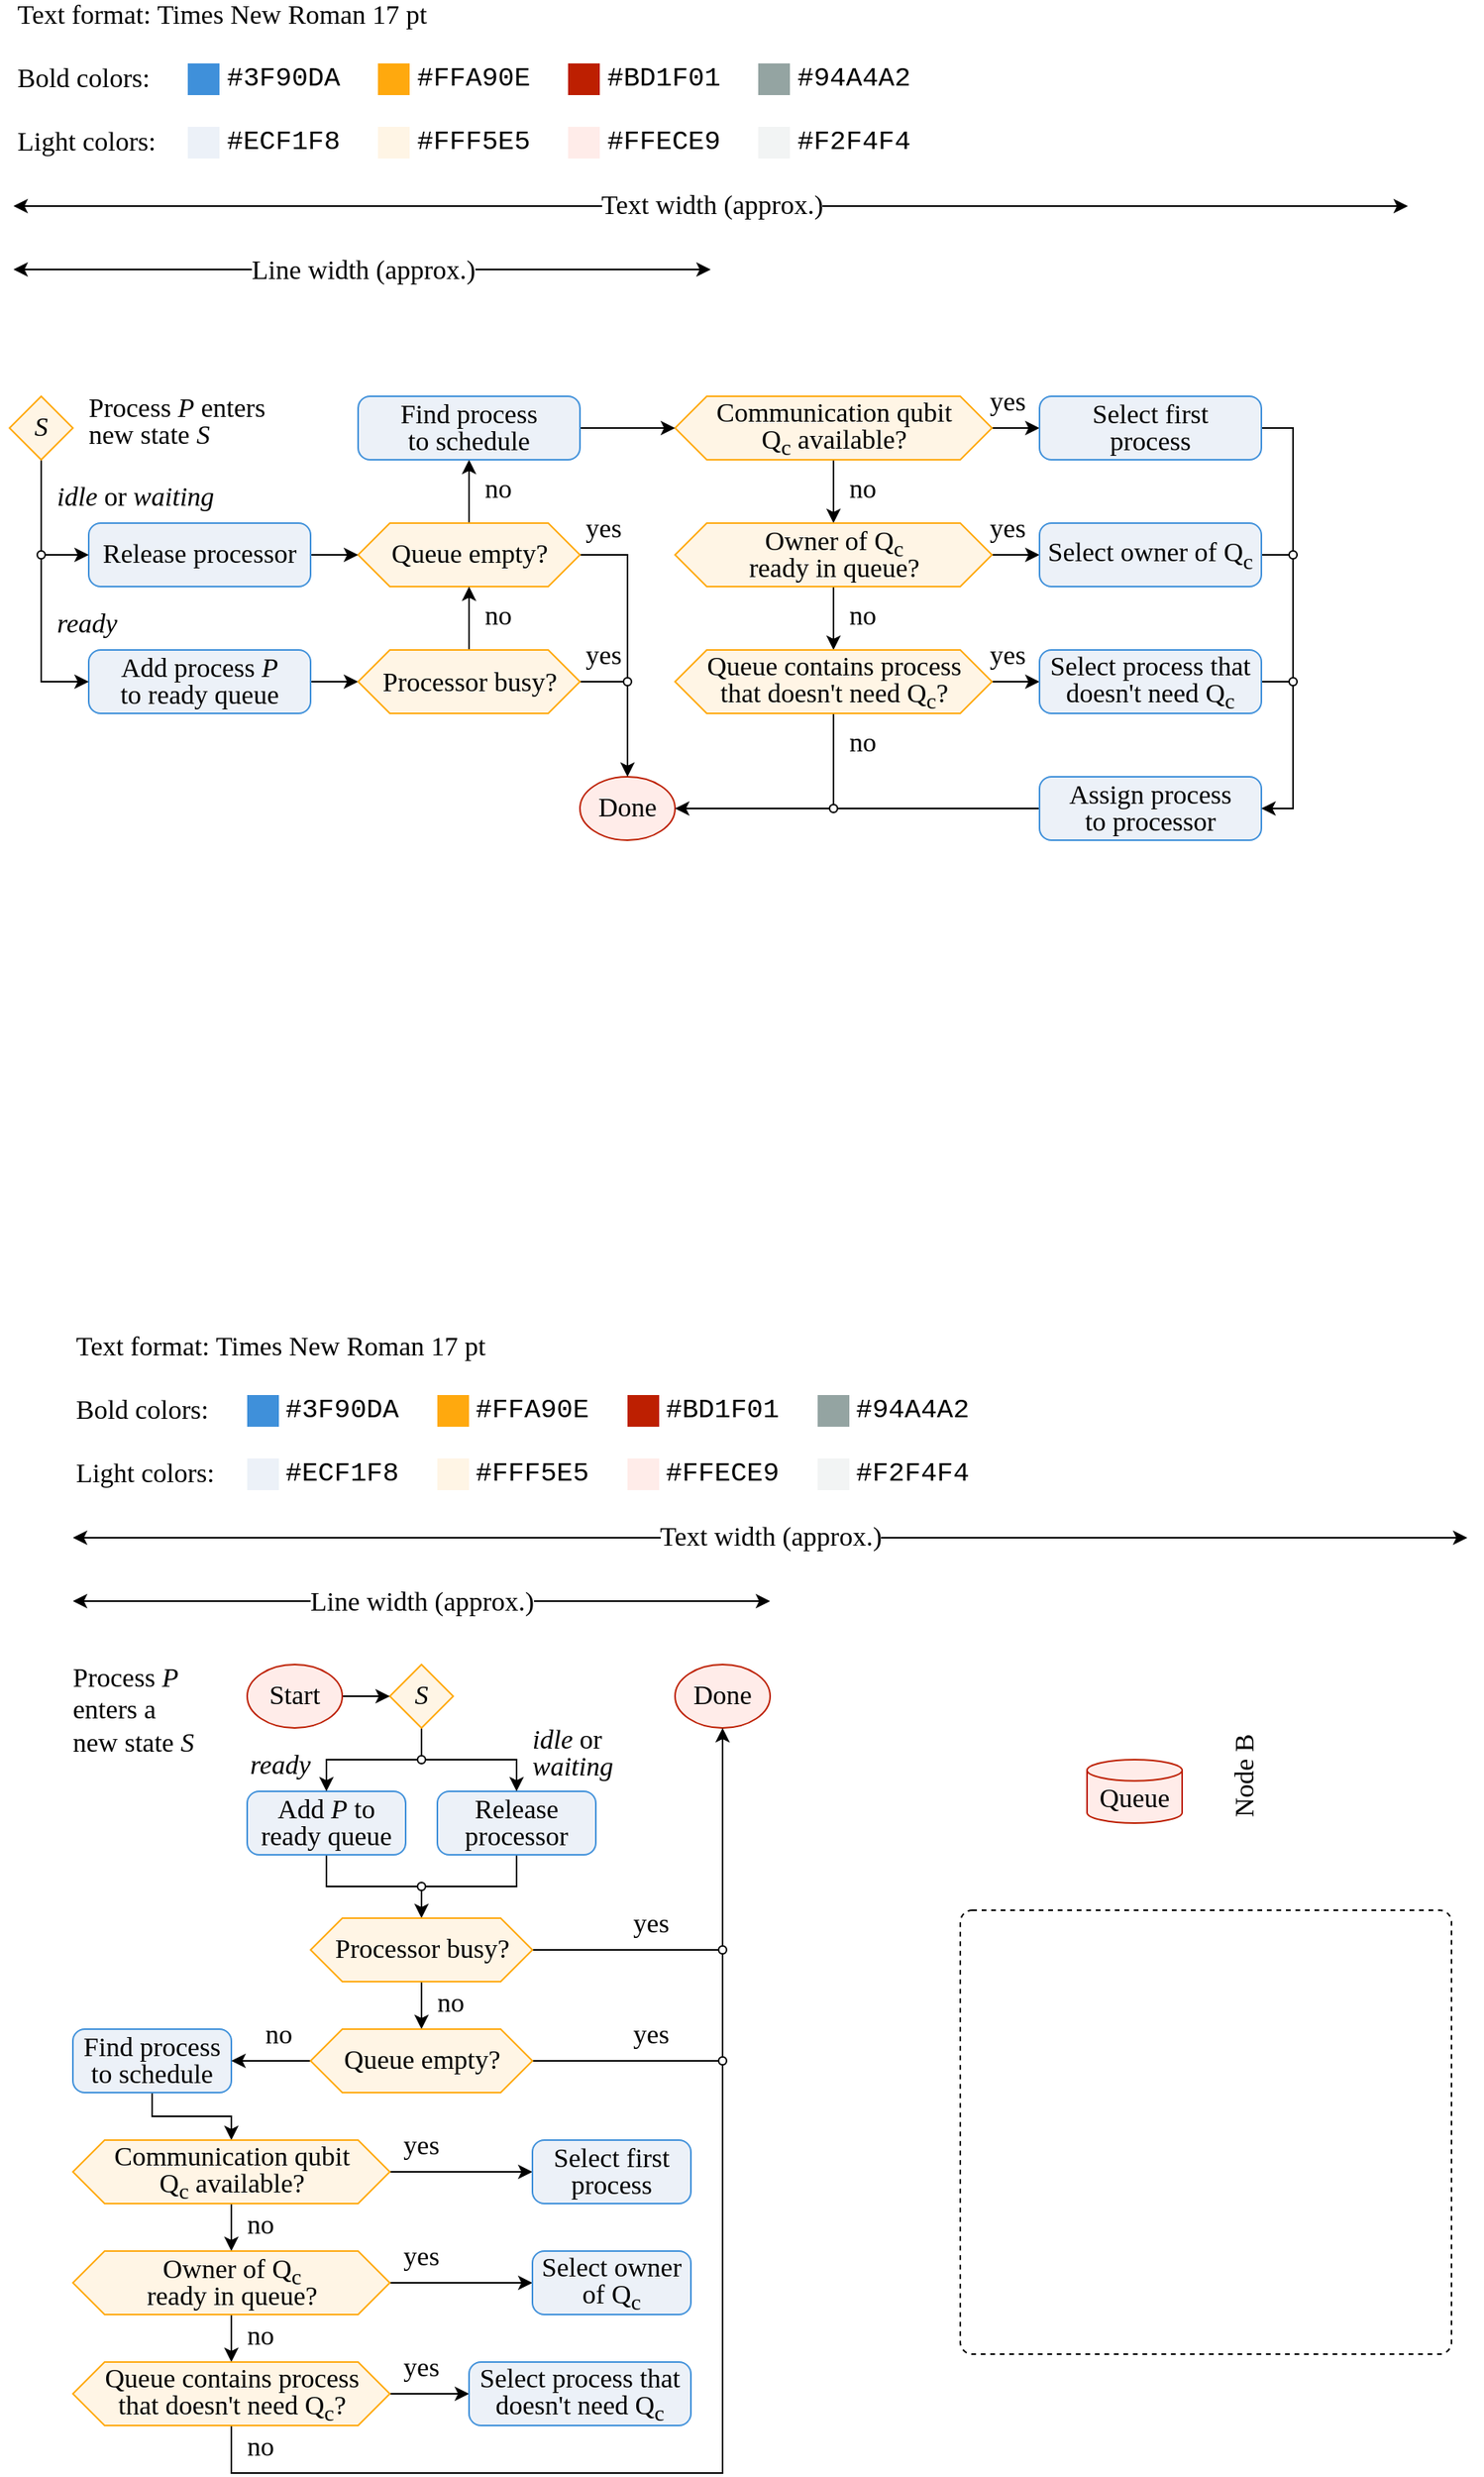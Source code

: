 <mxfile version="20.7.4" type="device"><diagram id="D1HtAhjjhCdzmTIrUNiw" name="Page-1"><mxGraphModel dx="1434" dy="1725" grid="1" gridSize="10" guides="1" tooltips="1" connect="1" arrows="1" fold="1" page="1" pageScale="1" pageWidth="1100" pageHeight="850" math="0" shadow="0"><root><mxCell id="0"/><mxCell id="1" parent="0"/><mxCell id="HOQ9eJgj0v2eyHVtLmr2-1" value="" style="endArrow=classic;startArrow=classic;html=1;" parent="1" edge="1"><mxGeometry width="50" height="50" relative="1" as="geometry"><mxPoint x="120" y="160" as="sourcePoint"/><mxPoint x="1000" y="160" as="targetPoint"/></mxGeometry></mxCell><mxCell id="HOQ9eJgj0v2eyHVtLmr2-7" value="Text width (approx.)" style="edgeLabel;html=1;align=center;verticalAlign=middle;resizable=0;points=[];fontSize=17;fontFamily=Times New Roman;" parent="HOQ9eJgj0v2eyHVtLmr2-1" vertex="1" connectable="0"><mxGeometry x="0.509" relative="1" as="geometry"><mxPoint x="-224.17" as="offset"/></mxGeometry></mxCell><mxCell id="HOQ9eJgj0v2eyHVtLmr2-2" value="" style="endArrow=classic;startArrow=classic;html=1;" parent="1" edge="1"><mxGeometry width="50" height="50" relative="1" as="geometry"><mxPoint x="120" y="200" as="sourcePoint"/><mxPoint x="560" y="200.0" as="targetPoint"/></mxGeometry></mxCell><mxCell id="HOQ9eJgj0v2eyHVtLmr2-6" value="Line width (approx.)" style="edgeLabel;html=1;align=center;verticalAlign=middle;resizable=0;points=[];fontSize=17;fontFamily=Times New Roman;spacingLeft=0;" parent="HOQ9eJgj0v2eyHVtLmr2-2" vertex="1" connectable="0"><mxGeometry x="0.038" y="-1" relative="1" as="geometry"><mxPoint x="-8.33" as="offset"/></mxGeometry></mxCell><mxCell id="HOQ9eJgj0v2eyHVtLmr2-10" value="Text format: Times New Roman 17 pt" style="text;html=1;strokeColor=none;fillColor=none;align=left;verticalAlign=middle;whiteSpace=wrap;rounded=0;fontFamily=Times New Roman;fontSize=17;" parent="1" vertex="1"><mxGeometry x="120" y="30" width="280" height="20" as="geometry"/></mxCell><mxCell id="HOQ9eJgj0v2eyHVtLmr2-24" value="Bold colors:" style="text;html=1;strokeColor=none;fillColor=none;align=left;verticalAlign=middle;whiteSpace=wrap;rounded=0;fontFamily=Times New Roman;fontSize=17;" parent="1" vertex="1"><mxGeometry x="120" y="70" width="100" height="20" as="geometry"/></mxCell><mxCell id="HOQ9eJgj0v2eyHVtLmr2-25" value="" style="rounded=0;whiteSpace=wrap;html=1;fontFamily=Times New Roman;fontSize=17;align=center;strokeColor=none;fillColor=#3f90da;" parent="1" vertex="1"><mxGeometry x="230" y="70" width="20" height="20" as="geometry"/></mxCell><mxCell id="HOQ9eJgj0v2eyHVtLmr2-26" value="" style="rounded=0;whiteSpace=wrap;html=1;fontFamily=Times New Roman;fontSize=17;align=center;strokeColor=none;fillColor=#ffa90e;" parent="1" vertex="1"><mxGeometry x="350" y="70" width="20" height="20" as="geometry"/></mxCell><mxCell id="HOQ9eJgj0v2eyHVtLmr2-27" value="" style="rounded=0;whiteSpace=wrap;html=1;fontFamily=Times New Roman;fontSize=17;align=center;strokeColor=none;fillColor=#bd1f01;" parent="1" vertex="1"><mxGeometry x="470" y="70" width="20" height="20" as="geometry"/></mxCell><mxCell id="HOQ9eJgj0v2eyHVtLmr2-28" value="" style="rounded=0;whiteSpace=wrap;html=1;fontFamily=Times New Roman;fontSize=17;align=center;strokeColor=none;fillColor=#94a4a2;" parent="1" vertex="1"><mxGeometry x="590" y="70" width="20" height="20" as="geometry"/></mxCell><mxCell id="HOQ9eJgj0v2eyHVtLmr2-29" value="&lt;span style=&quot;text-align: left&quot;&gt;#94A4A2&lt;/span&gt;" style="text;html=1;strokeColor=none;fillColor=none;align=center;verticalAlign=middle;whiteSpace=wrap;rounded=0;fontFamily=Courier New;fontSize=17;" parent="1" vertex="1"><mxGeometry x="610" y="70" width="80" height="20" as="geometry"/></mxCell><mxCell id="HOQ9eJgj0v2eyHVtLmr2-30" value="&lt;span style=&quot;text-align: left&quot;&gt;#BD1F01&lt;/span&gt;" style="text;html=1;strokeColor=none;fillColor=none;align=center;verticalAlign=middle;whiteSpace=wrap;rounded=0;fontFamily=Courier New;fontSize=17;" parent="1" vertex="1"><mxGeometry x="490" y="70" width="80" height="20" as="geometry"/></mxCell><mxCell id="HOQ9eJgj0v2eyHVtLmr2-31" value="&lt;span style=&quot;text-align: left&quot;&gt;#FFA90E&lt;/span&gt;" style="text;html=1;strokeColor=none;fillColor=none;align=center;verticalAlign=middle;whiteSpace=wrap;rounded=0;fontFamily=Courier New;fontSize=17;" parent="1" vertex="1"><mxGeometry x="370" y="70" width="80" height="20" as="geometry"/></mxCell><mxCell id="HOQ9eJgj0v2eyHVtLmr2-32" value="&lt;span style=&quot;text-align: left&quot;&gt;#3F90DA&lt;/span&gt;" style="text;html=1;strokeColor=none;fillColor=none;align=center;verticalAlign=middle;whiteSpace=wrap;rounded=0;fontFamily=Courier New;fontSize=17;" parent="1" vertex="1"><mxGeometry x="250" y="70" width="80" height="20" as="geometry"/></mxCell><mxCell id="HOQ9eJgj0v2eyHVtLmr2-33" value="Light colors:" style="text;html=1;strokeColor=none;fillColor=none;align=left;verticalAlign=middle;whiteSpace=wrap;rounded=0;fontFamily=Times New Roman;fontSize=17;" parent="1" vertex="1"><mxGeometry x="120" y="110" width="100" height="20" as="geometry"/></mxCell><mxCell id="HOQ9eJgj0v2eyHVtLmr2-34" value="" style="rounded=0;whiteSpace=wrap;html=1;fontFamily=Times New Roman;fontSize=17;align=center;strokeColor=none;fillColor=#ecf1f8;" parent="1" vertex="1"><mxGeometry x="230" y="110" width="20" height="20" as="geometry"/></mxCell><mxCell id="HOQ9eJgj0v2eyHVtLmr2-35" value="" style="rounded=0;whiteSpace=wrap;html=1;fontFamily=Times New Roman;fontSize=17;align=center;strokeColor=none;fillColor=#fff5e5;" parent="1" vertex="1"><mxGeometry x="350" y="110" width="20" height="20" as="geometry"/></mxCell><mxCell id="HOQ9eJgj0v2eyHVtLmr2-36" value="" style="rounded=0;whiteSpace=wrap;html=1;fontFamily=Times New Roman;fontSize=17;align=center;strokeColor=none;fillColor=#ffece9;" parent="1" vertex="1"><mxGeometry x="470" y="110" width="20" height="20" as="geometry"/></mxCell><mxCell id="HOQ9eJgj0v2eyHVtLmr2-37" value="" style="rounded=0;whiteSpace=wrap;html=1;fontFamily=Times New Roman;fontSize=17;align=center;strokeColor=none;fillColor=#f2f4f4;" parent="1" vertex="1"><mxGeometry x="590" y="110" width="20" height="20" as="geometry"/></mxCell><mxCell id="HOQ9eJgj0v2eyHVtLmr2-38" value="&lt;span style=&quot;text-align: left&quot;&gt;#&lt;/span&gt;F2F4F4" style="text;html=1;strokeColor=none;fillColor=none;align=center;verticalAlign=middle;whiteSpace=wrap;rounded=0;fontFamily=Courier New;fontSize=17;" parent="1" vertex="1"><mxGeometry x="610" y="110" width="80" height="20" as="geometry"/></mxCell><mxCell id="HOQ9eJgj0v2eyHVtLmr2-39" value="&lt;span style=&quot;text-align: left&quot;&gt;#&lt;/span&gt;FFECE9" style="text;html=1;strokeColor=none;fillColor=none;align=center;verticalAlign=middle;whiteSpace=wrap;rounded=0;fontFamily=Courier New;fontSize=17;" parent="1" vertex="1"><mxGeometry x="490" y="110" width="80" height="20" as="geometry"/></mxCell><mxCell id="HOQ9eJgj0v2eyHVtLmr2-40" value="&lt;span style=&quot;text-align: left&quot;&gt;#&lt;/span&gt;FFF5E5" style="text;html=1;strokeColor=none;fillColor=none;align=center;verticalAlign=middle;whiteSpace=wrap;rounded=0;fontFamily=Courier New;fontSize=17;" parent="1" vertex="1"><mxGeometry x="370" y="110" width="80" height="20" as="geometry"/></mxCell><mxCell id="HOQ9eJgj0v2eyHVtLmr2-41" value="&lt;span style=&quot;text-align: left&quot;&gt;#&lt;/span&gt;ECF1F8" style="text;html=1;strokeColor=none;fillColor=none;align=center;verticalAlign=middle;whiteSpace=wrap;rounded=0;fontFamily=Courier New;fontSize=17;" parent="1" vertex="1"><mxGeometry x="250" y="110" width="80" height="20" as="geometry"/></mxCell><mxCell id="n0w70IWuDG2wWnpJhkoU-1" value="" style="rounded=1;whiteSpace=wrap;html=1;comic=0;fillColor=none;fontFamily=Times New Roman;fontSize=15;fontColor=#FFA90E;align=center;absoluteArcSize=1;arcSize=15;dashed=1;" parent="1" vertex="1"><mxGeometry x="680" y="395" width="310" height="280" as="geometry"/></mxCell><mxCell id="n0w70IWuDG2wWnpJhkoU-16" value="Node B" style="text;html=1;strokeColor=none;fillColor=none;align=center;verticalAlign=middle;whiteSpace=wrap;rounded=0;fontFamily=Times New Roman;fontSize=17;horizontal=0;" parent="1" vertex="1"><mxGeometry x="850" y="280" width="20" height="60" as="geometry"/></mxCell><mxCell id="bydupu8FRIyvAqHNrP04-1" value="Process &lt;i&gt;P&lt;/i&gt; enters a new state &lt;i&gt;S&lt;/i&gt;" style="text;html=1;strokeColor=none;fillColor=none;align=left;verticalAlign=bottom;whiteSpace=wrap;rounded=0;fontFamily=Times New Roman;fontSize=17;spacing=0;" parent="1" vertex="1"><mxGeometry x="120" y="240" width="80" height="60" as="geometry"/></mxCell><mxCell id="R2GVyhTNoqVmP0ZCJ8Bk-98" style="edgeStyle=orthogonalEdgeStyle;rounded=0;orthogonalLoop=1;jettySize=auto;html=1;exitX=0.5;exitY=1;exitDx=0;exitDy=0;exitPerimeter=0;entryX=0.5;entryY=0;entryDx=0;entryDy=0;fontFamily=Times New Roman;fontSize=17;fontColor=default;endArrow=none;endFill=0;" parent="1" source="R2GVyhTNoqVmP0ZCJ8Bk-1" target="R2GVyhTNoqVmP0ZCJ8Bk-94" edge="1"><mxGeometry relative="1" as="geometry"/></mxCell><mxCell id="R2GVyhTNoqVmP0ZCJ8Bk-1" value="S" style="strokeWidth=1;html=1;shape=mxgraph.flowchart.decision;whiteSpace=wrap;fontFamily=Times New Roman;fontSize=17;fontStyle=2;spacing=0;strokeColor=#FFA90E;fillColor=#FFF5E5;" parent="1" vertex="1"><mxGeometry x="320" y="240" width="40" height="40" as="geometry"/></mxCell><mxCell id="R2GVyhTNoqVmP0ZCJ8Bk-64" style="edgeStyle=orthogonalEdgeStyle;rounded=0;orthogonalLoop=1;jettySize=auto;html=1;exitX=1;exitY=0.5;exitDx=0;exitDy=0;entryX=0;entryY=0.5;entryDx=0;entryDy=0;entryPerimeter=0;fontFamily=Times New Roman;fontSize=17;fontColor=default;" parent="1" source="R2GVyhTNoqVmP0ZCJ8Bk-8" target="R2GVyhTNoqVmP0ZCJ8Bk-1" edge="1"><mxGeometry relative="1" as="geometry"/></mxCell><mxCell id="R2GVyhTNoqVmP0ZCJ8Bk-8" value="Start" style="ellipse;whiteSpace=wrap;html=1;strokeWidth=1;spacing=0;fontFamily=Times New Roman;fontSize=17;strokeColor=#BD1F01;fillColor=#FFECE9;" parent="1" vertex="1"><mxGeometry x="230" y="240" width="60" height="40" as="geometry"/></mxCell><mxCell id="R2GVyhTNoqVmP0ZCJ8Bk-91" style="edgeStyle=orthogonalEdgeStyle;rounded=0;orthogonalLoop=1;jettySize=auto;html=1;exitX=0.5;exitY=1;exitDx=0;exitDy=0;entryX=0;entryY=0.5;entryDx=0;entryDy=0;fontFamily=Times New Roman;fontSize=17;fontColor=default;endArrow=none;endFill=0;" parent="1" source="R2GVyhTNoqVmP0ZCJ8Bk-11" target="R2GVyhTNoqVmP0ZCJ8Bk-89" edge="1"><mxGeometry relative="1" as="geometry"/></mxCell><mxCell id="R2GVyhTNoqVmP0ZCJ8Bk-11" value="&lt;p style=&quot;line-height: 100%;&quot;&gt;Add &lt;i&gt;P&lt;/i&gt; to&lt;br&gt;ready queue&lt;/p&gt;" style="rounded=1;whiteSpace=wrap;comic=0;fillColor=#ECF1F8;fontFamily=Times New Roman;fontSize=17;fontColor=default;align=center;absoluteArcSize=1;arcSize=15;spacing=0;horizontal=1;html=1;verticalAlign=middle;spacingBottom=2;strokeColor=#3F90DA;" parent="1" vertex="1"><mxGeometry x="230" y="320" width="100" height="40" as="geometry"/></mxCell><mxCell id="R2GVyhTNoqVmP0ZCJ8Bk-57" value="ready" style="text;html=1;strokeColor=none;fillColor=none;align=right;verticalAlign=middle;whiteSpace=wrap;rounded=0;fontFamily=Times New Roman;fontSize=17;spacing=0;fontStyle=2;spacingBottom=2;" parent="1" vertex="1"><mxGeometry x="220" y="295" width="50" height="20" as="geometry"/></mxCell><mxCell id="R2GVyhTNoqVmP0ZCJ8Bk-92" style="edgeStyle=orthogonalEdgeStyle;rounded=0;orthogonalLoop=1;jettySize=auto;html=1;exitX=0.5;exitY=1;exitDx=0;exitDy=0;entryX=1;entryY=0.5;entryDx=0;entryDy=0;fontFamily=Times New Roman;fontSize=17;fontColor=default;endArrow=none;endFill=0;" parent="1" source="R2GVyhTNoqVmP0ZCJ8Bk-60" target="R2GVyhTNoqVmP0ZCJ8Bk-89" edge="1"><mxGeometry relative="1" as="geometry"/></mxCell><mxCell id="R2GVyhTNoqVmP0ZCJ8Bk-60" value="&lt;p style=&quot;line-height: 100%;&quot;&gt;Release processor&lt;/p&gt;" style="rounded=1;whiteSpace=wrap;comic=0;fillColor=#ECF1F8;fontFamily=Times New Roman;fontSize=17;fontColor=default;align=center;absoluteArcSize=1;arcSize=15;spacing=0;horizontal=1;html=1;verticalAlign=middle;spacingBottom=2;strokeColor=#3F90DA;" parent="1" vertex="1"><mxGeometry x="350" y="320" width="100" height="40" as="geometry"/></mxCell><mxCell id="R2GVyhTNoqVmP0ZCJ8Bk-66" value="Queue" style="strokeWidth=1;html=1;shape=mxgraph.flowchart.database;whiteSpace=wrap;strokeColor=#BD1F01;fontFamily=Times New Roman;fontSize=17;fontColor=default;fillColor=#FFECE9;spacing=0;spacingTop=10;" parent="1" vertex="1"><mxGeometry x="760" y="300" width="60" height="40" as="geometry"/></mxCell><mxCell id="R2GVyhTNoqVmP0ZCJ8Bk-69" value="&lt;p style=&quot;line-height: 100%;&quot;&gt;idle&lt;span style=&quot;font-style: normal;&quot;&gt; or &lt;/span&gt;waiting&lt;/p&gt;" style="text;html=1;strokeColor=none;fillColor=none;align=left;verticalAlign=middle;whiteSpace=wrap;rounded=0;fontFamily=Times New Roman;fontSize=17;spacing=0;fontStyle=2;spacingBottom=2;" parent="1" vertex="1"><mxGeometry x="410" y="277.5" width="60" height="37.5" as="geometry"/></mxCell><mxCell id="R2GVyhTNoqVmP0ZCJ8Bk-82" style="edgeStyle=orthogonalEdgeStyle;rounded=0;orthogonalLoop=1;jettySize=auto;html=1;exitX=0.5;exitY=1;exitDx=0;exitDy=0;entryX=0.5;entryY=0;entryDx=0;entryDy=0;fontFamily=Times New Roman;fontSize=17;fontColor=default;" parent="1" source="R2GVyhTNoqVmP0ZCJ8Bk-104" target="R2GVyhTNoqVmP0ZCJ8Bk-103" edge="1"><mxGeometry relative="1" as="geometry"><mxPoint x="340.0" y="440" as="sourcePoint"/><mxPoint x="340" y="470" as="targetPoint"/></mxGeometry></mxCell><mxCell id="R2GVyhTNoqVmP0ZCJ8Bk-85" style="edgeStyle=orthogonalEdgeStyle;rounded=0;orthogonalLoop=1;jettySize=auto;html=1;exitX=1;exitY=0.5;exitDx=0;exitDy=0;entryX=0;entryY=0.5;entryDx=0;entryDy=0;fontFamily=Times New Roman;fontSize=17;fontColor=default;endArrow=none;endFill=0;" parent="1" source="R2GVyhTNoqVmP0ZCJ8Bk-104" target="R2GVyhTNoqVmP0ZCJ8Bk-84" edge="1"><mxGeometry relative="1" as="geometry"><mxPoint x="445.0" y="420" as="sourcePoint"/></mxGeometry></mxCell><mxCell id="R2GVyhTNoqVmP0ZCJ8Bk-76" value="Done" style="ellipse;whiteSpace=wrap;html=1;strokeWidth=1;fontFamily=Times New Roman;fontSize=17;spacing=0;spacingTop=0;strokeColor=#BD1F01;fillColor=#FFECE9;" parent="1" vertex="1"><mxGeometry x="500" y="240" width="60" height="40" as="geometry"/></mxCell><mxCell id="R2GVyhTNoqVmP0ZCJ8Bk-78" value="yes" style="text;html=1;strokeColor=none;fillColor=none;align=center;verticalAlign=middle;whiteSpace=wrap;rounded=0;fontFamily=Times New Roman;fontSize=17;spacing=0;fontStyle=0;spacingBottom=2;" parent="1" vertex="1"><mxGeometry x="460" y="395" width="50" height="20" as="geometry"/></mxCell><mxCell id="R2GVyhTNoqVmP0ZCJ8Bk-81" value="yes" style="text;html=1;strokeColor=none;fillColor=none;align=center;verticalAlign=middle;whiteSpace=wrap;rounded=0;fontFamily=Times New Roman;fontSize=17;spacing=0;fontStyle=0;spacingBottom=2;" parent="1" vertex="1"><mxGeometry x="460" y="465" width="50" height="20" as="geometry"/></mxCell><mxCell id="R2GVyhTNoqVmP0ZCJ8Bk-83" value="no" style="text;html=1;strokeColor=none;fillColor=none;align=left;verticalAlign=middle;whiteSpace=wrap;rounded=0;fontFamily=Times New Roman;fontSize=17;spacing=0;fontStyle=0;spacingBottom=2;" parent="1" vertex="1"><mxGeometry x="350" y="445" width="30" height="20" as="geometry"/></mxCell><mxCell id="R2GVyhTNoqVmP0ZCJ8Bk-88" style="edgeStyle=orthogonalEdgeStyle;rounded=0;orthogonalLoop=1;jettySize=auto;html=1;entryX=0.5;entryY=1;entryDx=0;entryDy=0;fontFamily=Times New Roman;fontSize=17;fontColor=default;" parent="1" source="R2GVyhTNoqVmP0ZCJ8Bk-84" target="R2GVyhTNoqVmP0ZCJ8Bk-76" edge="1"><mxGeometry relative="1" as="geometry"/></mxCell><mxCell id="R2GVyhTNoqVmP0ZCJ8Bk-84" value="" style="ellipse;whiteSpace=wrap;html=1;aspect=fixed;strokeWidth=1;" parent="1" vertex="1"><mxGeometry x="527.5" y="417.5" width="5" height="5" as="geometry"/></mxCell><mxCell id="R2GVyhTNoqVmP0ZCJ8Bk-105" style="edgeStyle=orthogonalEdgeStyle;rounded=0;orthogonalLoop=1;jettySize=auto;html=1;exitX=0.5;exitY=1;exitDx=0;exitDy=0;entryX=0.5;entryY=0;entryDx=0;entryDy=0;fontFamily=Times New Roman;fontSize=17;fontColor=default;endArrow=classic;endFill=1;" parent="1" source="R2GVyhTNoqVmP0ZCJ8Bk-89" target="R2GVyhTNoqVmP0ZCJ8Bk-104" edge="1"><mxGeometry relative="1" as="geometry"/></mxCell><mxCell id="R2GVyhTNoqVmP0ZCJ8Bk-89" value="" style="ellipse;whiteSpace=wrap;html=1;aspect=fixed;strokeWidth=1;" parent="1" vertex="1"><mxGeometry x="337.5" y="377.5" width="5" height="5" as="geometry"/></mxCell><mxCell id="R2GVyhTNoqVmP0ZCJ8Bk-96" style="edgeStyle=orthogonalEdgeStyle;rounded=0;orthogonalLoop=1;jettySize=auto;html=1;exitX=1;exitY=0.5;exitDx=0;exitDy=0;entryX=0.5;entryY=0;entryDx=0;entryDy=0;fontFamily=Times New Roman;fontSize=17;fontColor=default;endArrow=classic;endFill=1;" parent="1" source="R2GVyhTNoqVmP0ZCJ8Bk-94" target="R2GVyhTNoqVmP0ZCJ8Bk-60" edge="1"><mxGeometry relative="1" as="geometry"/></mxCell><mxCell id="R2GVyhTNoqVmP0ZCJ8Bk-97" style="edgeStyle=orthogonalEdgeStyle;rounded=0;orthogonalLoop=1;jettySize=auto;html=1;exitX=0;exitY=0.5;exitDx=0;exitDy=0;fontFamily=Times New Roman;fontSize=17;fontColor=default;endArrow=classic;endFill=1;" parent="1" source="R2GVyhTNoqVmP0ZCJ8Bk-94" target="R2GVyhTNoqVmP0ZCJ8Bk-11" edge="1"><mxGeometry relative="1" as="geometry"/></mxCell><mxCell id="R2GVyhTNoqVmP0ZCJ8Bk-94" value="" style="ellipse;whiteSpace=wrap;html=1;aspect=fixed;strokeWidth=1;" parent="1" vertex="1"><mxGeometry x="337.5" y="297.5" width="5" height="5" as="geometry"/></mxCell><mxCell id="R2GVyhTNoqVmP0ZCJ8Bk-130" style="edgeStyle=orthogonalEdgeStyle;rounded=0;orthogonalLoop=1;jettySize=auto;html=1;exitX=0.5;exitY=1;exitDx=0;exitDy=0;entryX=0.5;entryY=0;entryDx=0;entryDy=0;fontFamily=Times New Roman;fontSize=14;fontColor=default;endArrow=classic;endFill=1;" parent="1" source="R2GVyhTNoqVmP0ZCJ8Bk-99" target="R2GVyhTNoqVmP0ZCJ8Bk-106" edge="1"><mxGeometry relative="1" as="geometry"><Array as="points"><mxPoint x="170" y="525"/><mxPoint x="220" y="525"/></Array></mxGeometry></mxCell><mxCell id="R2GVyhTNoqVmP0ZCJ8Bk-99" value="&lt;p style=&quot;line-height: 100%;&quot;&gt;Find process&lt;br&gt;to schedule&lt;/p&gt;" style="rounded=1;whiteSpace=wrap;comic=0;fillColor=#ECF1F8;fontFamily=Times New Roman;fontSize=17;fontColor=default;align=center;absoluteArcSize=1;arcSize=15;spacing=0;horizontal=1;html=1;verticalAlign=middle;spacingBottom=2;strokeColor=#3F90DA;" parent="1" vertex="1"><mxGeometry x="120" y="470" width="100" height="40" as="geometry"/></mxCell><mxCell id="R2GVyhTNoqVmP0ZCJ8Bk-125" style="edgeStyle=orthogonalEdgeStyle;rounded=0;orthogonalLoop=1;jettySize=auto;html=1;exitX=0;exitY=0.5;exitDx=0;exitDy=0;entryX=1;entryY=0.5;entryDx=0;entryDy=0;fontFamily=Times New Roman;fontSize=14;fontColor=default;endArrow=classic;endFill=1;" parent="1" source="R2GVyhTNoqVmP0ZCJ8Bk-103" target="R2GVyhTNoqVmP0ZCJ8Bk-99" edge="1"><mxGeometry relative="1" as="geometry"/></mxCell><mxCell id="R2GVyhTNoqVmP0ZCJ8Bk-134" style="edgeStyle=orthogonalEdgeStyle;rounded=0;orthogonalLoop=1;jettySize=auto;html=1;exitX=1;exitY=0.5;exitDx=0;exitDy=0;entryX=0;entryY=0.5;entryDx=0;entryDy=0;fontFamily=Times New Roman;fontSize=14;fontColor=default;endArrow=none;endFill=0;" parent="1" source="R2GVyhTNoqVmP0ZCJ8Bk-103" target="R2GVyhTNoqVmP0ZCJ8Bk-132" edge="1"><mxGeometry relative="1" as="geometry"/></mxCell><mxCell id="R2GVyhTNoqVmP0ZCJ8Bk-103" value="Queue empty?" style="verticalLabelPosition=middle;verticalAlign=middle;html=1;shape=hexagon;perimeter=hexagonPerimeter2;arcSize=6;size=0.143;strokeColor=#FFA90E;strokeWidth=1;fontFamily=Times New Roman;fontSize=17;fontColor=default;fillColor=#FFF5E5;spacing=0;labelPosition=center;align=center;" parent="1" vertex="1"><mxGeometry x="270" y="470" width="140" height="40" as="geometry"/></mxCell><mxCell id="R2GVyhTNoqVmP0ZCJ8Bk-104" value="Processor busy?" style="verticalLabelPosition=middle;verticalAlign=middle;html=1;shape=hexagon;perimeter=hexagonPerimeter2;arcSize=6;size=0.143;strokeColor=#FFA90E;strokeWidth=1;fontFamily=Times New Roman;fontSize=17;fontColor=default;fillColor=#FFF5E5;spacing=0;labelPosition=center;align=center;" parent="1" vertex="1"><mxGeometry x="270" y="400" width="140" height="40" as="geometry"/></mxCell><mxCell id="R2GVyhTNoqVmP0ZCJ8Bk-109" style="edgeStyle=orthogonalEdgeStyle;rounded=0;orthogonalLoop=1;jettySize=auto;html=1;exitX=1;exitY=0.5;exitDx=0;exitDy=0;entryX=0;entryY=0.5;entryDx=0;entryDy=0;fontFamily=Times New Roman;fontSize=17;fontColor=default;endArrow=classic;endFill=1;" parent="1" source="R2GVyhTNoqVmP0ZCJ8Bk-106" target="R2GVyhTNoqVmP0ZCJ8Bk-120" edge="1"><mxGeometry relative="1" as="geometry"><mxPoint x="300" y="560" as="targetPoint"/></mxGeometry></mxCell><mxCell id="R2GVyhTNoqVmP0ZCJ8Bk-112" style="edgeStyle=orthogonalEdgeStyle;rounded=0;orthogonalLoop=1;jettySize=auto;html=1;exitX=0.5;exitY=1;exitDx=0;exitDy=0;entryX=0.5;entryY=0;entryDx=0;entryDy=0;fontFamily=Times New Roman;fontSize=17;fontColor=default;endArrow=classic;endFill=1;" parent="1" source="R2GVyhTNoqVmP0ZCJ8Bk-106" target="R2GVyhTNoqVmP0ZCJ8Bk-111" edge="1"><mxGeometry relative="1" as="geometry"/></mxCell><mxCell id="R2GVyhTNoqVmP0ZCJ8Bk-106" value="&lt;p style=&quot;line-height: 100%;&quot;&gt;Communication qubit&lt;br&gt;Q&lt;sub&gt;&lt;font style=&quot;font-size: 14px;&quot;&gt;c&lt;/font&gt;&lt;/sub&gt; available?&lt;/p&gt;" style="verticalLabelPosition=middle;verticalAlign=middle;html=1;shape=hexagon;perimeter=hexagonPerimeter2;arcSize=6;size=0.1;strokeColor=#FFA90E;strokeWidth=1;fontFamily=Times New Roman;fontSize=17;fontColor=default;fillColor=#FFF5E5;spacing=0;labelPosition=center;align=center;spacingBottom=0;spacingTop=2;" parent="1" vertex="1"><mxGeometry x="120" y="540" width="200" height="40" as="geometry"/></mxCell><mxCell id="R2GVyhTNoqVmP0ZCJ8Bk-110" value="yes" style="text;html=1;strokeColor=none;fillColor=none;align=center;verticalAlign=middle;whiteSpace=wrap;rounded=0;fontFamily=Times New Roman;fontSize=17;spacing=0;fontStyle=0;spacingBottom=2;" parent="1" vertex="1"><mxGeometry x="320" y="535" width="40" height="20" as="geometry"/></mxCell><mxCell id="R2GVyhTNoqVmP0ZCJ8Bk-121" style="edgeStyle=orthogonalEdgeStyle;rounded=0;orthogonalLoop=1;jettySize=auto;html=1;exitX=1;exitY=0.5;exitDx=0;exitDy=0;entryX=0;entryY=0.5;entryDx=0;entryDy=0;fontFamily=Times New Roman;fontSize=14;fontColor=default;endArrow=classic;endFill=1;" parent="1" source="R2GVyhTNoqVmP0ZCJ8Bk-111" target="R2GVyhTNoqVmP0ZCJ8Bk-117" edge="1"><mxGeometry relative="1" as="geometry"/></mxCell><mxCell id="R2GVyhTNoqVmP0ZCJ8Bk-129" style="edgeStyle=orthogonalEdgeStyle;rounded=0;orthogonalLoop=1;jettySize=auto;html=1;exitX=0.5;exitY=1;exitDx=0;exitDy=0;entryX=0.5;entryY=0;entryDx=0;entryDy=0;fontFamily=Times New Roman;fontSize=14;fontColor=default;endArrow=classic;endFill=1;" parent="1" source="R2GVyhTNoqVmP0ZCJ8Bk-111" target="R2GVyhTNoqVmP0ZCJ8Bk-124" edge="1"><mxGeometry relative="1" as="geometry"/></mxCell><mxCell id="R2GVyhTNoqVmP0ZCJ8Bk-111" value="&lt;p style=&quot;line-height: 70%;&quot;&gt;Owner of Q&lt;sub style=&quot;border-color: var(--border-color);&quot;&gt;&lt;font style=&quot;border-color: var(--border-color); font-size: 14px;&quot;&gt;c&lt;/font&gt;&lt;/sub&gt;&lt;br&gt;ready in queue?&lt;/p&gt;" style="verticalLabelPosition=middle;verticalAlign=middle;html=1;shape=hexagon;perimeter=hexagonPerimeter2;arcSize=6;size=0.1;strokeColor=#FFA90E;strokeWidth=1;fontFamily=Times New Roman;fontSize=17;fontColor=default;fillColor=#FFF5E5;spacing=0;labelPosition=center;align=center;spacingBottom=0;" parent="1" vertex="1"><mxGeometry x="120" y="610" width="200" height="40" as="geometry"/></mxCell><mxCell id="R2GVyhTNoqVmP0ZCJ8Bk-114" value="no" style="text;html=1;strokeColor=none;fillColor=none;align=left;verticalAlign=middle;whiteSpace=wrap;rounded=0;fontFamily=Times New Roman;fontSize=17;spacing=0;fontStyle=0;spacingBottom=2;" parent="1" vertex="1"><mxGeometry x="230" y="585" width="30" height="20" as="geometry"/></mxCell><mxCell id="R2GVyhTNoqVmP0ZCJ8Bk-117" value="&lt;p style=&quot;line-height: 100%;&quot;&gt;Select owner of Q&lt;sub&gt;&lt;font style=&quot;font-size: 14px;&quot;&gt;c&lt;/font&gt;&lt;/sub&gt;&lt;/p&gt;" style="rounded=1;whiteSpace=wrap;comic=0;fillColor=#ECF1F8;fontFamily=Times New Roman;fontSize=17;fontColor=default;align=center;absoluteArcSize=1;arcSize=15;spacing=0;horizontal=1;html=1;verticalAlign=middle;spacingBottom=0;strokeColor=#3F90DA;spacingTop=2;" parent="1" vertex="1"><mxGeometry x="410" y="610" width="100" height="40" as="geometry"/></mxCell><mxCell id="R2GVyhTNoqVmP0ZCJ8Bk-120" value="&lt;p style=&quot;line-height: 100%;&quot;&gt;Select first&lt;br&gt;process&lt;/p&gt;" style="rounded=1;whiteSpace=wrap;comic=0;fillColor=#ECF1F8;fontFamily=Times New Roman;fontSize=17;fontColor=default;align=center;absoluteArcSize=1;arcSize=15;spacing=0;horizontal=1;html=1;verticalAlign=middle;spacingBottom=2;strokeColor=#3F90DA;" parent="1" vertex="1"><mxGeometry x="410" y="540" width="100" height="40" as="geometry"/></mxCell><mxCell id="R2GVyhTNoqVmP0ZCJ8Bk-122" value="yes" style="text;html=1;strokeColor=none;fillColor=none;align=center;verticalAlign=middle;whiteSpace=wrap;rounded=0;fontFamily=Times New Roman;fontSize=17;spacing=0;fontStyle=0;spacingBottom=2;" parent="1" vertex="1"><mxGeometry x="320" y="605" width="40" height="20" as="geometry"/></mxCell><mxCell id="R2GVyhTNoqVmP0ZCJ8Bk-135" style="edgeStyle=orthogonalEdgeStyle;rounded=0;orthogonalLoop=1;jettySize=auto;html=1;exitX=0.5;exitY=1;exitDx=0;exitDy=0;entryX=0.5;entryY=1;entryDx=0;entryDy=0;fontFamily=Times New Roman;fontSize=14;fontColor=default;endArrow=none;endFill=0;" parent="1" source="R2GVyhTNoqVmP0ZCJ8Bk-124" target="R2GVyhTNoqVmP0ZCJ8Bk-132" edge="1"><mxGeometry relative="1" as="geometry"><Array as="points"><mxPoint x="220" y="750"/><mxPoint x="530" y="750"/></Array></mxGeometry></mxCell><mxCell id="R2GVyhTNoqVmP0ZCJ8Bk-138" style="edgeStyle=orthogonalEdgeStyle;rounded=0;orthogonalLoop=1;jettySize=auto;html=1;exitX=1;exitY=0.5;exitDx=0;exitDy=0;entryX=0;entryY=0.5;entryDx=0;entryDy=0;fontFamily=Times New Roman;fontSize=14;fontColor=default;endArrow=classic;endFill=1;" parent="1" source="R2GVyhTNoqVmP0ZCJ8Bk-124" target="R2GVyhTNoqVmP0ZCJ8Bk-131" edge="1"><mxGeometry relative="1" as="geometry"/></mxCell><mxCell id="R2GVyhTNoqVmP0ZCJ8Bk-124" value="&lt;p style=&quot;line-height: 100%;&quot;&gt;Queue contains process&lt;br&gt;that doesn't need Q&lt;sub&gt;&lt;font style=&quot;font-size: 14px;&quot;&gt;c&lt;/font&gt;&lt;/sub&gt;?&lt;/p&gt;" style="verticalLabelPosition=middle;verticalAlign=middle;html=1;shape=hexagon;perimeter=hexagonPerimeter2;arcSize=6;size=0.1;strokeColor=#FFA90E;strokeWidth=1;fontFamily=Times New Roman;fontSize=17;fontColor=default;fillColor=#FFF5E5;spacing=0;labelPosition=center;align=center;spacingTop=2;" parent="1" vertex="1"><mxGeometry x="120" y="680" width="200" height="40" as="geometry"/></mxCell><mxCell id="R2GVyhTNoqVmP0ZCJ8Bk-126" value="no" style="text;html=1;strokeColor=none;fillColor=none;align=center;verticalAlign=middle;whiteSpace=wrap;rounded=0;fontFamily=Times New Roman;fontSize=17;spacing=0;fontStyle=0;spacingBottom=2;" parent="1" vertex="1"><mxGeometry x="230" y="465" width="40" height="20" as="geometry"/></mxCell><mxCell id="R2GVyhTNoqVmP0ZCJ8Bk-128" value="no" style="text;html=1;strokeColor=none;fillColor=none;align=left;verticalAlign=middle;whiteSpace=wrap;rounded=0;fontFamily=Times New Roman;fontSize=17;spacing=0;fontStyle=0;spacingBottom=2;" parent="1" vertex="1"><mxGeometry x="230" y="655" width="30" height="20" as="geometry"/></mxCell><mxCell id="R2GVyhTNoqVmP0ZCJ8Bk-131" value="&lt;p style=&quot;line-height: 100%;&quot;&gt;Select process that&lt;br&gt;doesn't need Q&lt;sub&gt;&lt;font style=&quot;font-size: 14px;&quot;&gt;c&lt;/font&gt;&lt;/sub&gt;&lt;/p&gt;" style="rounded=1;whiteSpace=wrap;comic=0;fillColor=#ECF1F8;fontFamily=Times New Roman;fontSize=17;fontColor=default;align=center;absoluteArcSize=1;arcSize=15;spacing=0;horizontal=1;html=1;verticalAlign=middle;spacingBottom=0;strokeColor=#3F90DA;spacingTop=2;" parent="1" vertex="1"><mxGeometry x="370" y="680" width="140" height="40" as="geometry"/></mxCell><mxCell id="R2GVyhTNoqVmP0ZCJ8Bk-133" style="edgeStyle=orthogonalEdgeStyle;rounded=0;orthogonalLoop=1;jettySize=auto;html=1;exitX=0.5;exitY=0;exitDx=0;exitDy=0;entryX=0.5;entryY=1;entryDx=0;entryDy=0;fontFamily=Times New Roman;fontSize=14;fontColor=default;endArrow=none;endFill=0;" parent="1" source="R2GVyhTNoqVmP0ZCJ8Bk-132" target="R2GVyhTNoqVmP0ZCJ8Bk-84" edge="1"><mxGeometry relative="1" as="geometry"/></mxCell><mxCell id="R2GVyhTNoqVmP0ZCJ8Bk-132" value="" style="ellipse;whiteSpace=wrap;html=1;aspect=fixed;strokeWidth=1;" parent="1" vertex="1"><mxGeometry x="527.5" y="487.5" width="5" height="5" as="geometry"/></mxCell><mxCell id="R2GVyhTNoqVmP0ZCJ8Bk-136" value="no" style="text;html=1;strokeColor=none;fillColor=none;align=left;verticalAlign=middle;whiteSpace=wrap;rounded=0;fontFamily=Times New Roman;fontSize=17;spacing=0;fontStyle=0;spacingBottom=2;" parent="1" vertex="1"><mxGeometry x="230" y="725" width="30" height="20" as="geometry"/></mxCell><mxCell id="R2GVyhTNoqVmP0ZCJ8Bk-139" value="yes" style="text;html=1;strokeColor=none;fillColor=none;align=center;verticalAlign=middle;whiteSpace=wrap;rounded=0;fontFamily=Times New Roman;fontSize=17;spacing=0;fontStyle=0;spacingBottom=2;" parent="1" vertex="1"><mxGeometry x="320" y="675" width="40" height="20" as="geometry"/></mxCell><mxCell id="R2GVyhTNoqVmP0ZCJ8Bk-144" value="&lt;p style=&quot;line-height: 100%;&quot;&gt;Process &lt;i&gt;P&lt;/i&gt; enters new state &lt;i&gt;S&lt;/i&gt;&lt;/p&gt;" style="text;html=1;strokeColor=none;fillColor=none;align=left;verticalAlign=middle;whiteSpace=wrap;rounded=0;fontFamily=Times New Roman;fontSize=17;spacing=0;spacingBottom=10;" parent="1" vertex="1"><mxGeometry x="130" y="-560" width="130" height="40" as="geometry"/></mxCell><mxCell id="R2GVyhTNoqVmP0ZCJ8Bk-274" style="edgeStyle=orthogonalEdgeStyle;rounded=0;orthogonalLoop=1;jettySize=auto;html=1;exitX=0.5;exitY=1;exitDx=0;exitDy=0;entryX=0.5;entryY=0;entryDx=0;entryDy=0;fontFamily=Times New Roman;fontSize=14;fontColor=default;endArrow=classic;endFill=1;" parent="1" source="R2GVyhTNoqVmP0ZCJ8Bk-246" target="R2GVyhTNoqVmP0ZCJ8Bk-247" edge="1"><mxGeometry relative="1" as="geometry"/></mxCell><mxCell id="R2GVyhTNoqVmP0ZCJ8Bk-276" style="edgeStyle=orthogonalEdgeStyle;rounded=0;orthogonalLoop=1;jettySize=auto;html=1;exitX=1;exitY=0.5;exitDx=0;exitDy=0;entryX=0;entryY=0.5;entryDx=0;entryDy=0;fontFamily=Times New Roman;fontSize=14;fontColor=default;endArrow=classic;endFill=1;" parent="1" source="R2GVyhTNoqVmP0ZCJ8Bk-246" target="R2GVyhTNoqVmP0ZCJ8Bk-249" edge="1"><mxGeometry relative="1" as="geometry"/></mxCell><mxCell id="R2GVyhTNoqVmP0ZCJ8Bk-246" value="&lt;p style=&quot;line-height: 100%;&quot;&gt;Communication qubit&lt;br&gt;Q&lt;sub&gt;&lt;font style=&quot;font-size: 14px;&quot;&gt;c&lt;/font&gt;&lt;/sub&gt; available?&lt;/p&gt;" style="verticalLabelPosition=middle;verticalAlign=middle;html=1;shape=hexagon;perimeter=hexagonPerimeter2;arcSize=6;size=0.1;strokeColor=#FFA90E;strokeWidth=1;fontFamily=Times New Roman;fontSize=17;fontColor=default;fillColor=#FFF5E5;spacing=0;labelPosition=center;align=center;spacingBottom=0;spacingTop=2;" parent="1" vertex="1"><mxGeometry x="500" y="-560" width="200" height="40" as="geometry"/></mxCell><mxCell id="R2GVyhTNoqVmP0ZCJ8Bk-275" style="edgeStyle=orthogonalEdgeStyle;rounded=0;orthogonalLoop=1;jettySize=auto;html=1;exitX=0.5;exitY=1;exitDx=0;exitDy=0;entryX=0.5;entryY=0;entryDx=0;entryDy=0;fontFamily=Times New Roman;fontSize=14;fontColor=default;endArrow=classic;endFill=1;" parent="1" source="R2GVyhTNoqVmP0ZCJ8Bk-247" target="R2GVyhTNoqVmP0ZCJ8Bk-248" edge="1"><mxGeometry relative="1" as="geometry"/></mxCell><mxCell id="R2GVyhTNoqVmP0ZCJ8Bk-277" style="edgeStyle=orthogonalEdgeStyle;rounded=0;orthogonalLoop=1;jettySize=auto;html=1;exitX=1;exitY=0.5;exitDx=0;exitDy=0;entryX=0;entryY=0.5;entryDx=0;entryDy=0;fontFamily=Times New Roman;fontSize=14;fontColor=default;endArrow=classic;endFill=1;" parent="1" source="R2GVyhTNoqVmP0ZCJ8Bk-247" target="R2GVyhTNoqVmP0ZCJ8Bk-250" edge="1"><mxGeometry relative="1" as="geometry"/></mxCell><mxCell id="R2GVyhTNoqVmP0ZCJ8Bk-247" value="&lt;p style=&quot;line-height: 70%;&quot;&gt;Owner of Q&lt;sub style=&quot;border-color: var(--border-color);&quot;&gt;&lt;font style=&quot;border-color: var(--border-color); font-size: 14px;&quot;&gt;c&lt;/font&gt;&lt;/sub&gt;&lt;br&gt;ready in queue?&lt;/p&gt;" style="verticalLabelPosition=middle;verticalAlign=middle;html=1;shape=hexagon;perimeter=hexagonPerimeter2;arcSize=6;size=0.1;strokeColor=#FFA90E;strokeWidth=1;fontFamily=Times New Roman;fontSize=17;fontColor=default;fillColor=#FFF5E5;spacing=0;labelPosition=center;align=center;spacingBottom=0;" parent="1" vertex="1"><mxGeometry x="500" y="-480" width="200" height="40" as="geometry"/></mxCell><mxCell id="R2GVyhTNoqVmP0ZCJ8Bk-278" style="edgeStyle=orthogonalEdgeStyle;rounded=0;orthogonalLoop=1;jettySize=auto;html=1;exitX=1;exitY=0.5;exitDx=0;exitDy=0;entryX=0;entryY=0.5;entryDx=0;entryDy=0;fontFamily=Times New Roman;fontSize=14;fontColor=default;endArrow=classic;endFill=1;" parent="1" source="R2GVyhTNoqVmP0ZCJ8Bk-248" target="R2GVyhTNoqVmP0ZCJ8Bk-251" edge="1"><mxGeometry relative="1" as="geometry"/></mxCell><mxCell id="R2GVyhTNoqVmP0ZCJ8Bk-287" style="edgeStyle=orthogonalEdgeStyle;rounded=0;orthogonalLoop=1;jettySize=auto;html=1;exitX=0.5;exitY=1;exitDx=0;exitDy=0;entryX=0.5;entryY=0;entryDx=0;entryDy=0;fontFamily=Times New Roman;fontSize=14;fontColor=default;endArrow=none;endFill=0;" parent="1" source="R2GVyhTNoqVmP0ZCJ8Bk-248" target="R2GVyhTNoqVmP0ZCJ8Bk-286" edge="1"><mxGeometry relative="1" as="geometry"/></mxCell><mxCell id="R2GVyhTNoqVmP0ZCJ8Bk-248" value="&lt;p style=&quot;line-height: 100%;&quot;&gt;Queue contains process&lt;br&gt;that doesn't need Q&lt;sub&gt;&lt;font style=&quot;font-size: 14px;&quot;&gt;c&lt;/font&gt;&lt;/sub&gt;?&lt;/p&gt;" style="verticalLabelPosition=middle;verticalAlign=middle;html=1;shape=hexagon;perimeter=hexagonPerimeter2;arcSize=6;size=0.1;strokeColor=#FFA90E;strokeWidth=1;fontFamily=Times New Roman;fontSize=17;fontColor=default;fillColor=#FFF5E5;spacing=0;labelPosition=center;align=center;spacingTop=2;" parent="1" vertex="1"><mxGeometry x="500" y="-400" width="200" height="40" as="geometry"/></mxCell><mxCell id="R2GVyhTNoqVmP0ZCJ8Bk-283" style="edgeStyle=orthogonalEdgeStyle;rounded=0;orthogonalLoop=1;jettySize=auto;html=1;exitX=1;exitY=0.5;exitDx=0;exitDy=0;entryX=0.5;entryY=0;entryDx=0;entryDy=0;fontFamily=Times New Roman;fontSize=14;fontColor=default;endArrow=none;endFill=0;" parent="1" source="R2GVyhTNoqVmP0ZCJ8Bk-249" target="R2GVyhTNoqVmP0ZCJ8Bk-279" edge="1"><mxGeometry relative="1" as="geometry"/></mxCell><mxCell id="R2GVyhTNoqVmP0ZCJ8Bk-249" value="&lt;p style=&quot;line-height: 100%;&quot;&gt;Select first&lt;br&gt;process&lt;/p&gt;" style="rounded=1;whiteSpace=wrap;comic=0;fillColor=#ECF1F8;fontFamily=Times New Roman;fontSize=17;fontColor=default;align=center;absoluteArcSize=1;arcSize=15;spacing=0;horizontal=1;html=1;verticalAlign=middle;spacingBottom=2;strokeColor=#3F90DA;" parent="1" vertex="1"><mxGeometry x="730" y="-560" width="140" height="40" as="geometry"/></mxCell><mxCell id="R2GVyhTNoqVmP0ZCJ8Bk-284" style="edgeStyle=orthogonalEdgeStyle;rounded=0;orthogonalLoop=1;jettySize=auto;html=1;exitX=1;exitY=0.5;exitDx=0;exitDy=0;entryX=0;entryY=0.5;entryDx=0;entryDy=0;fontFamily=Times New Roman;fontSize=14;fontColor=default;endArrow=none;endFill=0;" parent="1" source="R2GVyhTNoqVmP0ZCJ8Bk-250" target="R2GVyhTNoqVmP0ZCJ8Bk-279" edge="1"><mxGeometry relative="1" as="geometry"/></mxCell><mxCell id="R2GVyhTNoqVmP0ZCJ8Bk-250" value="&lt;p style=&quot;line-height: 100%;&quot;&gt;Select owner of Q&lt;sub&gt;&lt;font style=&quot;font-size: 14px;&quot;&gt;c&lt;/font&gt;&lt;/sub&gt;&lt;/p&gt;" style="rounded=1;whiteSpace=wrap;comic=0;fillColor=#ECF1F8;fontFamily=Times New Roman;fontSize=17;fontColor=default;align=center;absoluteArcSize=1;arcSize=15;spacing=0;horizontal=1;html=1;verticalAlign=middle;spacingBottom=0;strokeColor=#3F90DA;spacingTop=2;" parent="1" vertex="1"><mxGeometry x="730" y="-480" width="140" height="40" as="geometry"/></mxCell><mxCell id="R2GVyhTNoqVmP0ZCJ8Bk-285" style="edgeStyle=orthogonalEdgeStyle;rounded=0;orthogonalLoop=1;jettySize=auto;html=1;exitX=1;exitY=0.5;exitDx=0;exitDy=0;entryX=0;entryY=0.5;entryDx=0;entryDy=0;fontFamily=Times New Roman;fontSize=14;fontColor=default;endArrow=none;endFill=0;" parent="1" source="R2GVyhTNoqVmP0ZCJ8Bk-251" target="R2GVyhTNoqVmP0ZCJ8Bk-281" edge="1"><mxGeometry relative="1" as="geometry"/></mxCell><mxCell id="R2GVyhTNoqVmP0ZCJ8Bk-251" value="&lt;p style=&quot;line-height: 100%;&quot;&gt;Select process that&lt;br&gt;doesn't need Q&lt;sub&gt;&lt;font style=&quot;font-size: 14px;&quot;&gt;c&lt;/font&gt;&lt;/sub&gt;&lt;/p&gt;" style="rounded=1;whiteSpace=wrap;comic=0;fillColor=#ECF1F8;fontFamily=Times New Roman;fontSize=17;fontColor=default;align=center;absoluteArcSize=1;arcSize=15;spacing=0;horizontal=1;html=1;verticalAlign=middle;spacingBottom=0;strokeColor=#3F90DA;spacingTop=2;" parent="1" vertex="1"><mxGeometry x="730" y="-400" width="140" height="40" as="geometry"/></mxCell><mxCell id="R2GVyhTNoqVmP0ZCJ8Bk-288" style="edgeStyle=orthogonalEdgeStyle;rounded=0;orthogonalLoop=1;jettySize=auto;html=1;exitX=0;exitY=0.5;exitDx=0;exitDy=0;entryX=1;entryY=0.5;entryDx=0;entryDy=0;fontFamily=Times New Roman;fontSize=14;fontColor=default;endArrow=none;endFill=0;" parent="1" source="R2GVyhTNoqVmP0ZCJ8Bk-252" target="R2GVyhTNoqVmP0ZCJ8Bk-286" edge="1"><mxGeometry relative="1" as="geometry"/></mxCell><mxCell id="R2GVyhTNoqVmP0ZCJ8Bk-252" value="&lt;p style=&quot;line-height: 100%;&quot;&gt;Assign process&lt;br&gt;to processor&lt;/p&gt;" style="rounded=1;whiteSpace=wrap;comic=0;fillColor=#ECF1F8;fontFamily=Times New Roman;fontSize=17;fontColor=default;align=center;absoluteArcSize=1;arcSize=15;spacing=0;horizontal=1;html=1;verticalAlign=middle;spacingBottom=2;strokeColor=#3F90DA;" parent="1" vertex="1"><mxGeometry x="730" y="-320" width="140" height="40" as="geometry"/></mxCell><mxCell id="R2GVyhTNoqVmP0ZCJ8Bk-254" value="Done" style="ellipse;whiteSpace=wrap;html=1;strokeWidth=1;fontFamily=Times New Roman;fontSize=17;spacing=0;spacingTop=0;strokeColor=#BD1F01;fillColor=#FFECE9;" parent="1" vertex="1"><mxGeometry x="440" y="-320" width="60" height="40" as="geometry"/></mxCell><mxCell id="R2GVyhTNoqVmP0ZCJ8Bk-269" style="edgeStyle=orthogonalEdgeStyle;rounded=0;orthogonalLoop=1;jettySize=auto;html=1;exitX=1;exitY=0.5;exitDx=0;exitDy=0;entryX=0;entryY=0.5;entryDx=0;entryDy=0;fontFamily=Times New Roman;fontSize=14;fontColor=default;endArrow=classic;endFill=1;" parent="1" source="R2GVyhTNoqVmP0ZCJ8Bk-255" target="R2GVyhTNoqVmP0ZCJ8Bk-257" edge="1"><mxGeometry relative="1" as="geometry"/></mxCell><mxCell id="R2GVyhTNoqVmP0ZCJ8Bk-255" value="&lt;p style=&quot;line-height: 100%;&quot;&gt;Add process&amp;nbsp;&lt;i&gt;P&lt;/i&gt;&lt;br&gt;to ready queue&lt;/p&gt;" style="rounded=1;whiteSpace=wrap;comic=0;fillColor=#ECF1F8;fontFamily=Times New Roman;fontSize=17;fontColor=default;align=center;absoluteArcSize=1;arcSize=15;spacing=0;horizontal=1;html=1;verticalAlign=middle;spacingBottom=2;strokeColor=#3F90DA;" parent="1" vertex="1"><mxGeometry x="130" y="-400" width="140" height="40" as="geometry"/></mxCell><mxCell id="R2GVyhTNoqVmP0ZCJ8Bk-272" style="edgeStyle=orthogonalEdgeStyle;rounded=0;orthogonalLoop=1;jettySize=auto;html=1;exitX=0.5;exitY=0;exitDx=0;exitDy=0;entryX=0.5;entryY=1;entryDx=0;entryDy=0;fontFamily=Times New Roman;fontSize=14;fontColor=default;endArrow=classic;endFill=1;" parent="1" source="R2GVyhTNoqVmP0ZCJ8Bk-256" target="R2GVyhTNoqVmP0ZCJ8Bk-258" edge="1"><mxGeometry relative="1" as="geometry"/></mxCell><mxCell id="R2GVyhTNoqVmP0ZCJ8Bk-307" style="edgeStyle=orthogonalEdgeStyle;rounded=0;orthogonalLoop=1;jettySize=auto;html=1;exitX=1;exitY=0.5;exitDx=0;exitDy=0;entryX=0.5;entryY=0;entryDx=0;entryDy=0;fontFamily=Times New Roman;fontSize=14;fontColor=default;endArrow=none;endFill=0;" parent="1" source="R2GVyhTNoqVmP0ZCJ8Bk-256" target="R2GVyhTNoqVmP0ZCJ8Bk-304" edge="1"><mxGeometry relative="1" as="geometry"/></mxCell><mxCell id="R2GVyhTNoqVmP0ZCJ8Bk-256" value="Queue empty?" style="verticalLabelPosition=middle;verticalAlign=middle;html=1;shape=hexagon;perimeter=hexagonPerimeter2;arcSize=6;size=0.143;strokeColor=#FFA90E;strokeWidth=1;fontFamily=Times New Roman;fontSize=17;fontColor=default;fillColor=#FFF5E5;spacing=0;labelPosition=center;align=center;" parent="1" vertex="1"><mxGeometry x="300" y="-480" width="140" height="40" as="geometry"/></mxCell><mxCell id="R2GVyhTNoqVmP0ZCJ8Bk-271" style="edgeStyle=orthogonalEdgeStyle;rounded=0;orthogonalLoop=1;jettySize=auto;html=1;exitX=0.5;exitY=0;exitDx=0;exitDy=0;entryX=0.5;entryY=1;entryDx=0;entryDy=0;fontFamily=Times New Roman;fontSize=14;fontColor=default;endArrow=classic;endFill=1;" parent="1" source="R2GVyhTNoqVmP0ZCJ8Bk-257" target="R2GVyhTNoqVmP0ZCJ8Bk-256" edge="1"><mxGeometry relative="1" as="geometry"/></mxCell><mxCell id="R2GVyhTNoqVmP0ZCJ8Bk-306" style="edgeStyle=orthogonalEdgeStyle;rounded=0;orthogonalLoop=1;jettySize=auto;html=1;exitX=1;exitY=0.5;exitDx=0;exitDy=0;entryX=0;entryY=0.5;entryDx=0;entryDy=0;fontFamily=Times New Roman;fontSize=14;fontColor=default;endArrow=none;endFill=0;" parent="1" source="R2GVyhTNoqVmP0ZCJ8Bk-257" target="R2GVyhTNoqVmP0ZCJ8Bk-304" edge="1"><mxGeometry relative="1" as="geometry"/></mxCell><mxCell id="R2GVyhTNoqVmP0ZCJ8Bk-257" value="&lt;p style=&quot;line-height: 100%;&quot;&gt;Processor busy?&lt;/p&gt;" style="verticalLabelPosition=middle;verticalAlign=middle;html=1;shape=hexagon;perimeter=hexagonPerimeter2;arcSize=6;size=0.143;strokeColor=#FFA90E;strokeWidth=1;fontFamily=Times New Roman;fontSize=17;fontColor=default;fillColor=#FFF5E5;spacing=0;labelPosition=center;align=center;" parent="1" vertex="1"><mxGeometry x="300" y="-400" width="140" height="40" as="geometry"/></mxCell><mxCell id="R2GVyhTNoqVmP0ZCJ8Bk-273" style="edgeStyle=orthogonalEdgeStyle;rounded=0;orthogonalLoop=1;jettySize=auto;html=1;exitX=1;exitY=0.5;exitDx=0;exitDy=0;entryX=0;entryY=0.5;entryDx=0;entryDy=0;fontFamily=Times New Roman;fontSize=14;fontColor=default;endArrow=classic;endFill=1;" parent="1" source="R2GVyhTNoqVmP0ZCJ8Bk-258" target="R2GVyhTNoqVmP0ZCJ8Bk-246" edge="1"><mxGeometry relative="1" as="geometry"/></mxCell><mxCell id="R2GVyhTNoqVmP0ZCJ8Bk-258" value="&lt;p style=&quot;line-height: 100%;&quot;&gt;Find process&lt;br&gt;to schedule&lt;/p&gt;" style="rounded=1;whiteSpace=wrap;comic=0;fillColor=#ECF1F8;fontFamily=Times New Roman;fontSize=17;fontColor=default;align=center;absoluteArcSize=1;arcSize=15;spacing=0;horizontal=1;html=1;verticalAlign=middle;spacingBottom=2;strokeColor=#3F90DA;" parent="1" vertex="1"><mxGeometry x="300" y="-560" width="140" height="40" as="geometry"/></mxCell><mxCell id="R2GVyhTNoqVmP0ZCJ8Bk-268" style="edgeStyle=orthogonalEdgeStyle;rounded=0;orthogonalLoop=1;jettySize=auto;html=1;exitX=1;exitY=0.5;exitDx=0;exitDy=0;entryX=0;entryY=0.5;entryDx=0;entryDy=0;fontFamily=Times New Roman;fontSize=14;fontColor=default;endArrow=classic;endFill=1;" parent="1" source="R2GVyhTNoqVmP0ZCJ8Bk-259" target="R2GVyhTNoqVmP0ZCJ8Bk-256" edge="1"><mxGeometry relative="1" as="geometry"/></mxCell><mxCell id="R2GVyhTNoqVmP0ZCJ8Bk-259" value="&lt;p style=&quot;line-height: 100%;&quot;&gt;Release&amp;nbsp;&lt;span style=&quot;background-color: initial;&quot;&gt;processor&lt;/span&gt;&lt;/p&gt;" style="rounded=1;whiteSpace=wrap;comic=0;fillColor=#ECF1F8;fontFamily=Times New Roman;fontSize=17;fontColor=default;align=center;absoluteArcSize=1;arcSize=15;spacing=0;horizontal=1;html=1;verticalAlign=middle;spacingBottom=2;strokeColor=#3F90DA;" parent="1" vertex="1"><mxGeometry x="130" y="-480" width="140" height="40" as="geometry"/></mxCell><mxCell id="R2GVyhTNoqVmP0ZCJ8Bk-263" style="edgeStyle=orthogonalEdgeStyle;rounded=0;orthogonalLoop=1;jettySize=auto;html=1;exitX=0.5;exitY=1;exitDx=0;exitDy=0;exitPerimeter=0;fontFamily=Times New Roman;fontSize=14;fontColor=default;endArrow=none;endFill=0;" parent="1" source="R2GVyhTNoqVmP0ZCJ8Bk-261" target="R2GVyhTNoqVmP0ZCJ8Bk-262" edge="1"><mxGeometry relative="1" as="geometry"/></mxCell><mxCell id="R2GVyhTNoqVmP0ZCJ8Bk-261" value="S" style="strokeWidth=1;html=1;shape=mxgraph.flowchart.decision;whiteSpace=wrap;fontFamily=Times New Roman;fontSize=17;fontStyle=2;spacing=0;strokeColor=#FFA90E;fillColor=#FFF5E5;" parent="1" vertex="1"><mxGeometry x="80" y="-560" width="40" height="40" as="geometry"/></mxCell><mxCell id="R2GVyhTNoqVmP0ZCJ8Bk-264" style="edgeStyle=orthogonalEdgeStyle;rounded=0;orthogonalLoop=1;jettySize=auto;html=1;exitX=1;exitY=0.5;exitDx=0;exitDy=0;entryX=0;entryY=0.5;entryDx=0;entryDy=0;fontFamily=Times New Roman;fontSize=14;fontColor=default;endArrow=classic;endFill=1;" parent="1" source="R2GVyhTNoqVmP0ZCJ8Bk-262" target="R2GVyhTNoqVmP0ZCJ8Bk-259" edge="1"><mxGeometry relative="1" as="geometry"/></mxCell><mxCell id="R2GVyhTNoqVmP0ZCJ8Bk-265" style="edgeStyle=orthogonalEdgeStyle;rounded=0;orthogonalLoop=1;jettySize=auto;html=1;exitX=0.5;exitY=1;exitDx=0;exitDy=0;entryX=0;entryY=0.5;entryDx=0;entryDy=0;fontFamily=Times New Roman;fontSize=14;fontColor=default;endArrow=classic;endFill=1;" parent="1" source="R2GVyhTNoqVmP0ZCJ8Bk-262" target="R2GVyhTNoqVmP0ZCJ8Bk-255" edge="1"><mxGeometry relative="1" as="geometry"/></mxCell><mxCell id="R2GVyhTNoqVmP0ZCJ8Bk-262" value="" style="ellipse;whiteSpace=wrap;html=1;aspect=fixed;strokeWidth=1;" parent="1" vertex="1"><mxGeometry x="97.5" y="-462.5" width="5" height="5" as="geometry"/></mxCell><mxCell id="R2GVyhTNoqVmP0ZCJ8Bk-266" value="ready" style="text;html=1;strokeColor=none;fillColor=none;align=left;verticalAlign=middle;whiteSpace=wrap;rounded=0;fontFamily=Times New Roman;fontSize=17;spacing=0;fontStyle=2;spacingBottom=2;" parent="1" vertex="1"><mxGeometry x="110" y="-425" width="50" height="20" as="geometry"/></mxCell><mxCell id="R2GVyhTNoqVmP0ZCJ8Bk-267" value="idle&lt;span style=&quot;font-style: normal;&quot;&gt; or &lt;/span&gt;waiting" style="text;html=1;strokeColor=none;fillColor=none;align=left;verticalAlign=middle;whiteSpace=wrap;rounded=0;fontFamily=Times New Roman;fontSize=17;spacing=0;fontStyle=2;spacingBottom=2;" parent="1" vertex="1"><mxGeometry x="110" y="-505" width="120" height="20" as="geometry"/></mxCell><mxCell id="R2GVyhTNoqVmP0ZCJ8Bk-279" value="" style="ellipse;whiteSpace=wrap;html=1;aspect=fixed;strokeWidth=1;" parent="1" vertex="1"><mxGeometry x="887.5" y="-462.5" width="5" height="5" as="geometry"/></mxCell><mxCell id="R2GVyhTNoqVmP0ZCJ8Bk-280" style="edgeStyle=orthogonalEdgeStyle;rounded=0;orthogonalLoop=1;jettySize=auto;html=1;exitX=0.5;exitY=0;exitDx=0;exitDy=0;entryX=0.5;entryY=1;entryDx=0;entryDy=0;fontFamily=Times New Roman;fontSize=14;fontColor=default;endArrow=none;endFill=0;" parent="1" source="R2GVyhTNoqVmP0ZCJ8Bk-281" target="R2GVyhTNoqVmP0ZCJ8Bk-279" edge="1"><mxGeometry relative="1" as="geometry"/></mxCell><mxCell id="R2GVyhTNoqVmP0ZCJ8Bk-282" style="edgeStyle=orthogonalEdgeStyle;rounded=0;orthogonalLoop=1;jettySize=auto;html=1;exitX=0.5;exitY=1;exitDx=0;exitDy=0;entryX=1;entryY=0.5;entryDx=0;entryDy=0;fontFamily=Times New Roman;fontSize=14;fontColor=default;endArrow=classic;endFill=1;" parent="1" source="R2GVyhTNoqVmP0ZCJ8Bk-281" target="R2GVyhTNoqVmP0ZCJ8Bk-252" edge="1"><mxGeometry relative="1" as="geometry"/></mxCell><mxCell id="R2GVyhTNoqVmP0ZCJ8Bk-281" value="" style="ellipse;whiteSpace=wrap;html=1;aspect=fixed;strokeWidth=1;" parent="1" vertex="1"><mxGeometry x="887.5" y="-382.5" width="5" height="5" as="geometry"/></mxCell><mxCell id="R2GVyhTNoqVmP0ZCJ8Bk-289" style="edgeStyle=orthogonalEdgeStyle;rounded=0;orthogonalLoop=1;jettySize=auto;html=1;exitX=0;exitY=0.5;exitDx=0;exitDy=0;entryX=1;entryY=0.5;entryDx=0;entryDy=0;fontFamily=Times New Roman;fontSize=14;fontColor=default;endArrow=classic;endFill=1;" parent="1" source="R2GVyhTNoqVmP0ZCJ8Bk-286" target="R2GVyhTNoqVmP0ZCJ8Bk-254" edge="1"><mxGeometry relative="1" as="geometry"/></mxCell><mxCell id="R2GVyhTNoqVmP0ZCJ8Bk-286" value="" style="ellipse;whiteSpace=wrap;html=1;aspect=fixed;strokeWidth=1;" parent="1" vertex="1"><mxGeometry x="597.5" y="-302.5" width="5" height="5" as="geometry"/></mxCell><mxCell id="R2GVyhTNoqVmP0ZCJ8Bk-296" value="yes" style="text;html=1;strokeColor=none;fillColor=none;align=center;verticalAlign=bottom;whiteSpace=wrap;rounded=0;fontFamily=Times New Roman;fontSize=17;spacing=0;fontStyle=0;spacingBottom=1;" parent="1" vertex="1"><mxGeometry x="690" y="-560" width="40" height="15" as="geometry"/></mxCell><mxCell id="R2GVyhTNoqVmP0ZCJ8Bk-297" value="yes" style="text;html=1;strokeColor=none;fillColor=none;align=center;verticalAlign=middle;whiteSpace=wrap;rounded=0;fontFamily=Times New Roman;fontSize=17;spacing=0;fontStyle=0;spacingBottom=2;" parent="1" vertex="1"><mxGeometry x="690" y="-485" width="40" height="20" as="geometry"/></mxCell><mxCell id="R2GVyhTNoqVmP0ZCJ8Bk-298" value="yes" style="text;html=1;strokeColor=none;fillColor=none;align=center;verticalAlign=middle;whiteSpace=wrap;rounded=0;fontFamily=Times New Roman;fontSize=17;spacing=0;fontStyle=0;spacingBottom=2;" parent="1" vertex="1"><mxGeometry x="690" y="-405" width="40" height="20" as="geometry"/></mxCell><mxCell id="R2GVyhTNoqVmP0ZCJ8Bk-299" value="no" style="text;html=1;strokeColor=none;fillColor=none;align=left;verticalAlign=middle;whiteSpace=wrap;rounded=0;fontFamily=Times New Roman;fontSize=17;spacing=0;fontStyle=0;spacingBottom=2;" parent="1" vertex="1"><mxGeometry x="610" y="-510" width="30" height="20" as="geometry"/></mxCell><mxCell id="R2GVyhTNoqVmP0ZCJ8Bk-300" value="no" style="text;html=1;strokeColor=none;fillColor=none;align=left;verticalAlign=middle;whiteSpace=wrap;rounded=0;fontFamily=Times New Roman;fontSize=17;spacing=0;fontStyle=0;spacingBottom=2;" parent="1" vertex="1"><mxGeometry x="610" y="-430" width="30" height="20" as="geometry"/></mxCell><mxCell id="R2GVyhTNoqVmP0ZCJ8Bk-301" value="no" style="text;html=1;strokeColor=none;fillColor=none;align=left;verticalAlign=middle;whiteSpace=wrap;rounded=0;fontFamily=Times New Roman;fontSize=17;spacing=0;fontStyle=0;spacingBottom=2;" parent="1" vertex="1"><mxGeometry x="610" y="-350" width="30" height="20" as="geometry"/></mxCell><mxCell id="R2GVyhTNoqVmP0ZCJ8Bk-302" value="no" style="text;html=1;strokeColor=none;fillColor=none;align=left;verticalAlign=middle;whiteSpace=wrap;rounded=0;fontFamily=Times New Roman;fontSize=17;spacing=0;fontStyle=0;spacingBottom=2;" parent="1" vertex="1"><mxGeometry x="380" y="-510" width="30" height="20" as="geometry"/></mxCell><mxCell id="R2GVyhTNoqVmP0ZCJ8Bk-303" value="no" style="text;html=1;strokeColor=none;fillColor=none;align=left;verticalAlign=middle;whiteSpace=wrap;rounded=0;fontFamily=Times New Roman;fontSize=17;spacing=0;fontStyle=0;spacingBottom=2;" parent="1" vertex="1"><mxGeometry x="380" y="-430" width="30" height="20" as="geometry"/></mxCell><mxCell id="R2GVyhTNoqVmP0ZCJ8Bk-305" style="edgeStyle=orthogonalEdgeStyle;rounded=0;orthogonalLoop=1;jettySize=auto;html=1;exitX=0.5;exitY=1;exitDx=0;exitDy=0;entryX=0.5;entryY=0;entryDx=0;entryDy=0;fontFamily=Times New Roman;fontSize=14;fontColor=default;endArrow=classic;endFill=1;" parent="1" source="R2GVyhTNoqVmP0ZCJ8Bk-304" target="R2GVyhTNoqVmP0ZCJ8Bk-254" edge="1"><mxGeometry relative="1" as="geometry"/></mxCell><mxCell id="R2GVyhTNoqVmP0ZCJ8Bk-304" value="" style="ellipse;whiteSpace=wrap;html=1;aspect=fixed;strokeWidth=1;" parent="1" vertex="1"><mxGeometry x="467.5" y="-382.5" width="5" height="5" as="geometry"/></mxCell><mxCell id="R2GVyhTNoqVmP0ZCJ8Bk-308" value="yes" style="text;html=1;strokeColor=none;fillColor=none;align=center;verticalAlign=middle;whiteSpace=wrap;rounded=0;fontFamily=Times New Roman;fontSize=17;spacing=0;fontStyle=0;spacingBottom=2;" parent="1" vertex="1"><mxGeometry x="440" y="-485" width="30" height="20" as="geometry"/></mxCell><mxCell id="R2GVyhTNoqVmP0ZCJ8Bk-309" value="yes" style="text;html=1;strokeColor=none;fillColor=none;align=center;verticalAlign=middle;whiteSpace=wrap;rounded=0;fontFamily=Times New Roman;fontSize=17;spacing=0;fontStyle=0;spacingBottom=2;" parent="1" vertex="1"><mxGeometry x="440" y="-405" width="30" height="20" as="geometry"/></mxCell><mxCell id="R2GVyhTNoqVmP0ZCJ8Bk-312" value="" style="endArrow=classic;startArrow=classic;html=1;" parent="1" edge="1"><mxGeometry width="50" height="50" relative="1" as="geometry"><mxPoint x="82.5" y="-680" as="sourcePoint"/><mxPoint x="962.5" y="-680" as="targetPoint"/></mxGeometry></mxCell><mxCell id="R2GVyhTNoqVmP0ZCJ8Bk-313" value="Text width (approx.)" style="edgeLabel;html=1;align=center;verticalAlign=middle;resizable=0;points=[];fontSize=17;fontFamily=Times New Roman;" parent="R2GVyhTNoqVmP0ZCJ8Bk-312" vertex="1" connectable="0"><mxGeometry x="0.509" relative="1" as="geometry"><mxPoint x="-224.17" as="offset"/></mxGeometry></mxCell><mxCell id="R2GVyhTNoqVmP0ZCJ8Bk-314" value="" style="endArrow=classic;startArrow=classic;html=1;" parent="1" edge="1"><mxGeometry width="50" height="50" relative="1" as="geometry"><mxPoint x="82.5" y="-640" as="sourcePoint"/><mxPoint x="522.5" y="-640" as="targetPoint"/></mxGeometry></mxCell><mxCell id="R2GVyhTNoqVmP0ZCJ8Bk-315" value="Line width (approx.)" style="edgeLabel;html=1;align=center;verticalAlign=middle;resizable=0;points=[];fontSize=17;fontFamily=Times New Roman;spacingLeft=0;" parent="R2GVyhTNoqVmP0ZCJ8Bk-314" vertex="1" connectable="0"><mxGeometry x="0.038" y="-1" relative="1" as="geometry"><mxPoint x="-8.33" as="offset"/></mxGeometry></mxCell><mxCell id="R2GVyhTNoqVmP0ZCJ8Bk-316" value="Text format: Times New Roman 17 pt" style="text;html=1;strokeColor=none;fillColor=none;align=left;verticalAlign=middle;whiteSpace=wrap;rounded=0;fontFamily=Times New Roman;fontSize=17;" parent="1" vertex="1"><mxGeometry x="82.5" y="-810" width="280" height="20" as="geometry"/></mxCell><mxCell id="R2GVyhTNoqVmP0ZCJ8Bk-317" value="Bold colors:" style="text;html=1;strokeColor=none;fillColor=none;align=left;verticalAlign=middle;whiteSpace=wrap;rounded=0;fontFamily=Times New Roman;fontSize=17;" parent="1" vertex="1"><mxGeometry x="82.5" y="-770" width="100" height="20" as="geometry"/></mxCell><mxCell id="R2GVyhTNoqVmP0ZCJ8Bk-318" value="" style="rounded=0;whiteSpace=wrap;html=1;fontFamily=Times New Roman;fontSize=17;align=center;strokeColor=none;fillColor=#3f90da;" parent="1" vertex="1"><mxGeometry x="192.5" y="-770" width="20" height="20" as="geometry"/></mxCell><mxCell id="R2GVyhTNoqVmP0ZCJ8Bk-319" value="" style="rounded=0;whiteSpace=wrap;html=1;fontFamily=Times New Roman;fontSize=17;align=center;strokeColor=none;fillColor=#ffa90e;" parent="1" vertex="1"><mxGeometry x="312.5" y="-770" width="20" height="20" as="geometry"/></mxCell><mxCell id="R2GVyhTNoqVmP0ZCJ8Bk-320" value="" style="rounded=0;whiteSpace=wrap;html=1;fontFamily=Times New Roman;fontSize=17;align=center;strokeColor=none;fillColor=#bd1f01;" parent="1" vertex="1"><mxGeometry x="432.5" y="-770" width="20" height="20" as="geometry"/></mxCell><mxCell id="R2GVyhTNoqVmP0ZCJ8Bk-321" value="" style="rounded=0;whiteSpace=wrap;html=1;fontFamily=Times New Roman;fontSize=17;align=center;strokeColor=none;fillColor=#94a4a2;" parent="1" vertex="1"><mxGeometry x="552.5" y="-770" width="20" height="20" as="geometry"/></mxCell><mxCell id="R2GVyhTNoqVmP0ZCJ8Bk-322" value="&lt;span style=&quot;text-align: left&quot;&gt;#94A4A2&lt;/span&gt;" style="text;html=1;strokeColor=none;fillColor=none;align=center;verticalAlign=middle;whiteSpace=wrap;rounded=0;fontFamily=Courier New;fontSize=17;" parent="1" vertex="1"><mxGeometry x="572.5" y="-770" width="80" height="20" as="geometry"/></mxCell><mxCell id="R2GVyhTNoqVmP0ZCJ8Bk-323" value="&lt;span style=&quot;text-align: left&quot;&gt;#BD1F01&lt;/span&gt;" style="text;html=1;strokeColor=none;fillColor=none;align=center;verticalAlign=middle;whiteSpace=wrap;rounded=0;fontFamily=Courier New;fontSize=17;" parent="1" vertex="1"><mxGeometry x="452.5" y="-770" width="80" height="20" as="geometry"/></mxCell><mxCell id="R2GVyhTNoqVmP0ZCJ8Bk-324" value="&lt;span style=&quot;text-align: left&quot;&gt;#FFA90E&lt;/span&gt;" style="text;html=1;strokeColor=none;fillColor=none;align=center;verticalAlign=middle;whiteSpace=wrap;rounded=0;fontFamily=Courier New;fontSize=17;" parent="1" vertex="1"><mxGeometry x="332.5" y="-770" width="80" height="20" as="geometry"/></mxCell><mxCell id="R2GVyhTNoqVmP0ZCJ8Bk-325" value="&lt;span style=&quot;text-align: left&quot;&gt;#3F90DA&lt;/span&gt;" style="text;html=1;strokeColor=none;fillColor=none;align=center;verticalAlign=middle;whiteSpace=wrap;rounded=0;fontFamily=Courier New;fontSize=17;" parent="1" vertex="1"><mxGeometry x="212.5" y="-770" width="80" height="20" as="geometry"/></mxCell><mxCell id="R2GVyhTNoqVmP0ZCJ8Bk-326" value="Light colors:" style="text;html=1;strokeColor=none;fillColor=none;align=left;verticalAlign=middle;whiteSpace=wrap;rounded=0;fontFamily=Times New Roman;fontSize=17;" parent="1" vertex="1"><mxGeometry x="82.5" y="-730" width="100" height="20" as="geometry"/></mxCell><mxCell id="R2GVyhTNoqVmP0ZCJ8Bk-327" value="" style="rounded=0;whiteSpace=wrap;html=1;fontFamily=Times New Roman;fontSize=17;align=center;strokeColor=none;fillColor=#ecf1f8;" parent="1" vertex="1"><mxGeometry x="192.5" y="-730" width="20" height="20" as="geometry"/></mxCell><mxCell id="R2GVyhTNoqVmP0ZCJ8Bk-328" value="" style="rounded=0;whiteSpace=wrap;html=1;fontFamily=Times New Roman;fontSize=17;align=center;strokeColor=none;fillColor=#fff5e5;" parent="1" vertex="1"><mxGeometry x="312.5" y="-730" width="20" height="20" as="geometry"/></mxCell><mxCell id="R2GVyhTNoqVmP0ZCJ8Bk-329" value="" style="rounded=0;whiteSpace=wrap;html=1;fontFamily=Times New Roman;fontSize=17;align=center;strokeColor=none;fillColor=#ffece9;" parent="1" vertex="1"><mxGeometry x="432.5" y="-730" width="20" height="20" as="geometry"/></mxCell><mxCell id="R2GVyhTNoqVmP0ZCJ8Bk-330" value="" style="rounded=0;whiteSpace=wrap;html=1;fontFamily=Times New Roman;fontSize=17;align=center;strokeColor=none;fillColor=#f2f4f4;" parent="1" vertex="1"><mxGeometry x="552.5" y="-730" width="20" height="20" as="geometry"/></mxCell><mxCell id="R2GVyhTNoqVmP0ZCJ8Bk-331" value="&lt;span style=&quot;text-align: left&quot;&gt;#&lt;/span&gt;F2F4F4" style="text;html=1;strokeColor=none;fillColor=none;align=center;verticalAlign=middle;whiteSpace=wrap;rounded=0;fontFamily=Courier New;fontSize=17;" parent="1" vertex="1"><mxGeometry x="572.5" y="-730" width="80" height="20" as="geometry"/></mxCell><mxCell id="R2GVyhTNoqVmP0ZCJ8Bk-332" value="&lt;span style=&quot;text-align: left&quot;&gt;#&lt;/span&gt;FFECE9" style="text;html=1;strokeColor=none;fillColor=none;align=center;verticalAlign=middle;whiteSpace=wrap;rounded=0;fontFamily=Courier New;fontSize=17;" parent="1" vertex="1"><mxGeometry x="452.5" y="-730" width="80" height="20" as="geometry"/></mxCell><mxCell id="R2GVyhTNoqVmP0ZCJ8Bk-333" value="&lt;span style=&quot;text-align: left&quot;&gt;#&lt;/span&gt;FFF5E5" style="text;html=1;strokeColor=none;fillColor=none;align=center;verticalAlign=middle;whiteSpace=wrap;rounded=0;fontFamily=Courier New;fontSize=17;" parent="1" vertex="1"><mxGeometry x="332.5" y="-730" width="80" height="20" as="geometry"/></mxCell><mxCell id="R2GVyhTNoqVmP0ZCJ8Bk-334" value="&lt;span style=&quot;text-align: left&quot;&gt;#&lt;/span&gt;ECF1F8" style="text;html=1;strokeColor=none;fillColor=none;align=center;verticalAlign=middle;whiteSpace=wrap;rounded=0;fontFamily=Courier New;fontSize=17;" parent="1" vertex="1"><mxGeometry x="212.5" y="-730" width="80" height="20" as="geometry"/></mxCell></root></mxGraphModel></diagram></mxfile>
